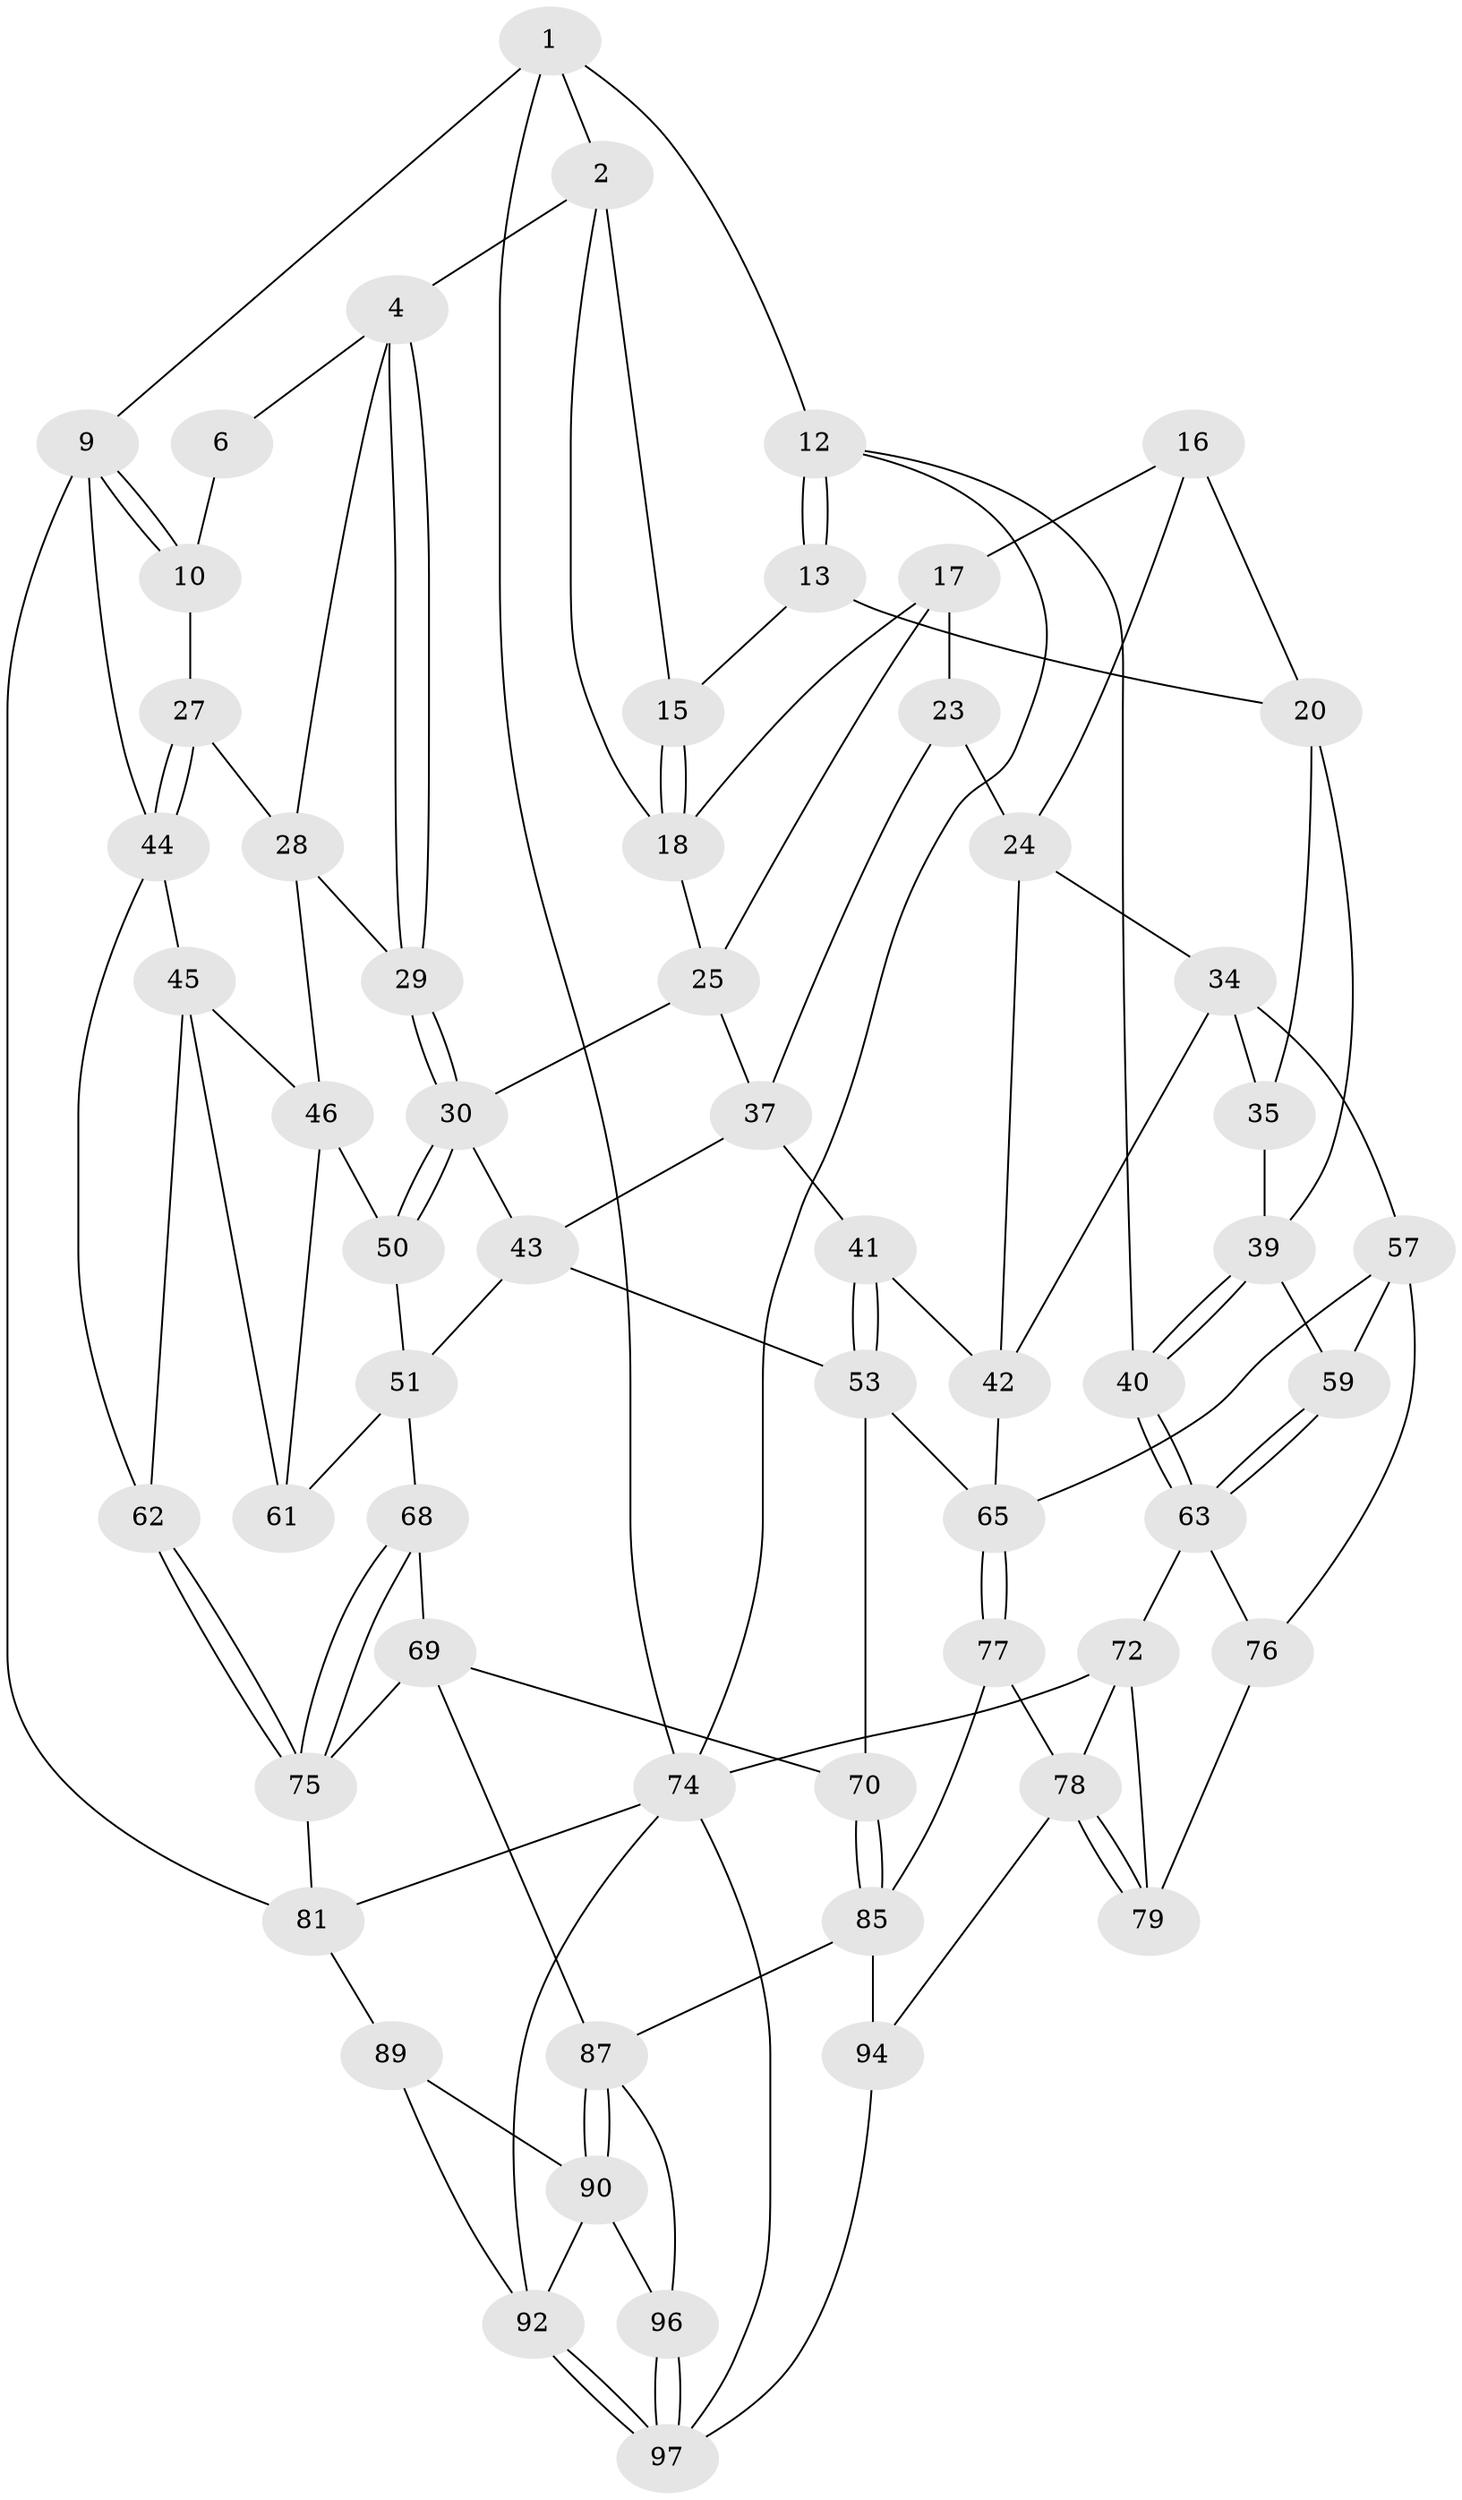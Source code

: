 // original degree distribution, {3: 0.030612244897959183, 4: 0.1836734693877551, 5: 0.6020408163265306, 6: 0.1836734693877551}
// Generated by graph-tools (version 1.1) at 2025/11/02/27/25 16:11:54]
// undirected, 59 vertices, 126 edges
graph export_dot {
graph [start="1"]
  node [color=gray90,style=filled];
  1 [pos="+1+0",super="+8"];
  2 [pos="+0.634580290774663+0",super="+3"];
  4 [pos="+0.8164712266465654+0.11346652327671303",super="+5"];
  6 [pos="+0.8882930952502446+0.0840913865499208",super="+7"];
  9 [pos="+1+0.22926608454781497",super="+47"];
  10 [pos="+1+0.22162056734295948",super="+11"];
  12 [pos="+0+0"];
  13 [pos="+0+0",super="+14"];
  15 [pos="+0.5776313792672138+0"];
  16 [pos="+0.3007916202558062+0.05986269885414844",super="+19"];
  17 [pos="+0.5314475304744029+0",super="+22"];
  18 [pos="+0.5585442499217257+0",super="+21"];
  20 [pos="+0.12913615286118305+0.07999390058837234",super="+36"];
  23 [pos="+0.35001004357913984+0.15922213580718456"];
  24 [pos="+0.311488996214921+0.1696151057376293",super="+33"];
  25 [pos="+0.6367876074228367+0.21820262428238876",super="+26"];
  27 [pos="+1+0.23168842694063468"];
  28 [pos="+1+0.23236647162694588",super="+32"];
  29 [pos="+0.8033397651137387+0.2584494636947399"];
  30 [pos="+0.6899133848447868+0.28230095965945295",super="+31"];
  34 [pos="+0.21407221510915456+0.31574642936104985",super="+55"];
  35 [pos="+0.18937018877754933+0.31874301195535604"];
  37 [pos="+0.4752922717182907+0.3065134097771294",super="+38"];
  39 [pos="+0+0.2884037890945163",super="+56"];
  40 [pos="+0+0.2938876172124633"];
  41 [pos="+0.3817488502835443+0.36441736425251103"];
  42 [pos="+0.3447305243405317+0.35567158729656634",super="+54"];
  43 [pos="+0.5058244564236138+0.3119965900608866",super="+52"];
  44 [pos="+0.9223095873172983+0.40216304234278316",super="+48"];
  45 [pos="+0.8784890539131025+0.3847655835329046",super="+60"];
  46 [pos="+0.8514423739693485+0.3583406899863129",super="+49"];
  50 [pos="+0.677936725606999+0.3534811734559301"];
  51 [pos="+0.5980006554568423+0.4235731298915593",super="+67"];
  53 [pos="+0.4795469340074979+0.5267305913287228",super="+64"];
  57 [pos="+0.19404636669523403+0.5259483496394292",super="+58"];
  59 [pos="+0.12532616972555385+0.4438093428902874"];
  61 [pos="+0.7540874859345161+0.4788670692707697"];
  62 [pos="+0.8746800086282737+0.5867928013569375"];
  63 [pos="+0+0.41292715790454887",super="+71"];
  65 [pos="+0.3526994369948693+0.6210072026463578",super="+66"];
  68 [pos="+0.6510322938774834+0.6087391819486875"];
  69 [pos="+0.5882844391411055+0.6427156023242837",super="+84"];
  70 [pos="+0.5177956265896695+0.6618953153212728"];
  72 [pos="+0+0.6368114742817222",super="+73"];
  74 [pos="+0+1",super="+80"];
  75 [pos="+0.8591699135432469+0.6601612400602764",super="+83"];
  76 [pos="+0.1383385455411977+0.541406094331762"];
  77 [pos="+0.18035510353729925+0.7978526432254719"];
  78 [pos="+0.1698744587034264+0.7968928011230575",super="+91"];
  79 [pos="+0.12065314861486647+0.5838515936025948"];
  81 [pos="+1+0.8160734449393863",super="+82"];
  85 [pos="+0.5212833583549152+0.8233613843448934",super="+86"];
  87 [pos="+0.7542566148326622+0.849520869537277",super="+88"];
  89 [pos="+0.9542872112814601+0.8702625118607222"];
  90 [pos="+0.7679498538541796+0.877152739268497",super="+95"];
  92 [pos="+0.9615822130721456+1",super="+93"];
  94 [pos="+0.35616321413899565+1"];
  96 [pos="+0.725094310123322+1"];
  97 [pos="+0.7260527178424676+1",super="+98"];
  1 -- 2;
  1 -- 12;
  1 -- 9;
  1 -- 74;
  2 -- 15;
  2 -- 18;
  2 -- 4;
  4 -- 29;
  4 -- 29;
  4 -- 28;
  4 -- 6;
  6 -- 10 [weight=2];
  9 -- 10;
  9 -- 10;
  9 -- 81;
  9 -- 44;
  10 -- 27;
  12 -- 13;
  12 -- 13;
  12 -- 40;
  12 -- 74;
  13 -- 20;
  13 -- 15;
  15 -- 18;
  15 -- 18;
  16 -- 17;
  16 -- 24;
  16 -- 20;
  17 -- 18;
  17 -- 23;
  17 -- 25;
  18 -- 25;
  20 -- 35;
  20 -- 39;
  23 -- 24;
  23 -- 37;
  24 -- 34;
  24 -- 42;
  25 -- 30;
  25 -- 37;
  27 -- 28;
  27 -- 44;
  27 -- 44;
  28 -- 29;
  28 -- 46;
  29 -- 30;
  29 -- 30;
  30 -- 50;
  30 -- 50;
  30 -- 43;
  34 -- 35;
  34 -- 57;
  34 -- 42;
  35 -- 39;
  37 -- 43;
  37 -- 41;
  39 -- 40;
  39 -- 40;
  39 -- 59;
  40 -- 63;
  40 -- 63;
  41 -- 42;
  41 -- 53;
  41 -- 53;
  42 -- 65;
  43 -- 51;
  43 -- 53;
  44 -- 45;
  44 -- 62;
  45 -- 46;
  45 -- 61;
  45 -- 62;
  46 -- 50;
  46 -- 61;
  50 -- 51;
  51 -- 68;
  51 -- 61;
  53 -- 65;
  53 -- 70;
  57 -- 65;
  57 -- 59;
  57 -- 76;
  59 -- 63;
  59 -- 63;
  62 -- 75;
  62 -- 75;
  63 -- 72;
  63 -- 76;
  65 -- 77;
  65 -- 77;
  68 -- 69;
  68 -- 75;
  68 -- 75;
  69 -- 70;
  69 -- 75;
  69 -- 87;
  70 -- 85;
  70 -- 85;
  72 -- 79;
  72 -- 74;
  72 -- 78;
  74 -- 97;
  74 -- 81;
  74 -- 92;
  75 -- 81;
  76 -- 79;
  77 -- 78;
  77 -- 85;
  78 -- 79;
  78 -- 79;
  78 -- 94;
  81 -- 89;
  85 -- 94;
  85 -- 87;
  87 -- 90;
  87 -- 90;
  87 -- 96;
  89 -- 90;
  89 -- 92;
  90 -- 96;
  90 -- 92;
  92 -- 97;
  92 -- 97;
  94 -- 97;
  96 -- 97;
  96 -- 97;
}
